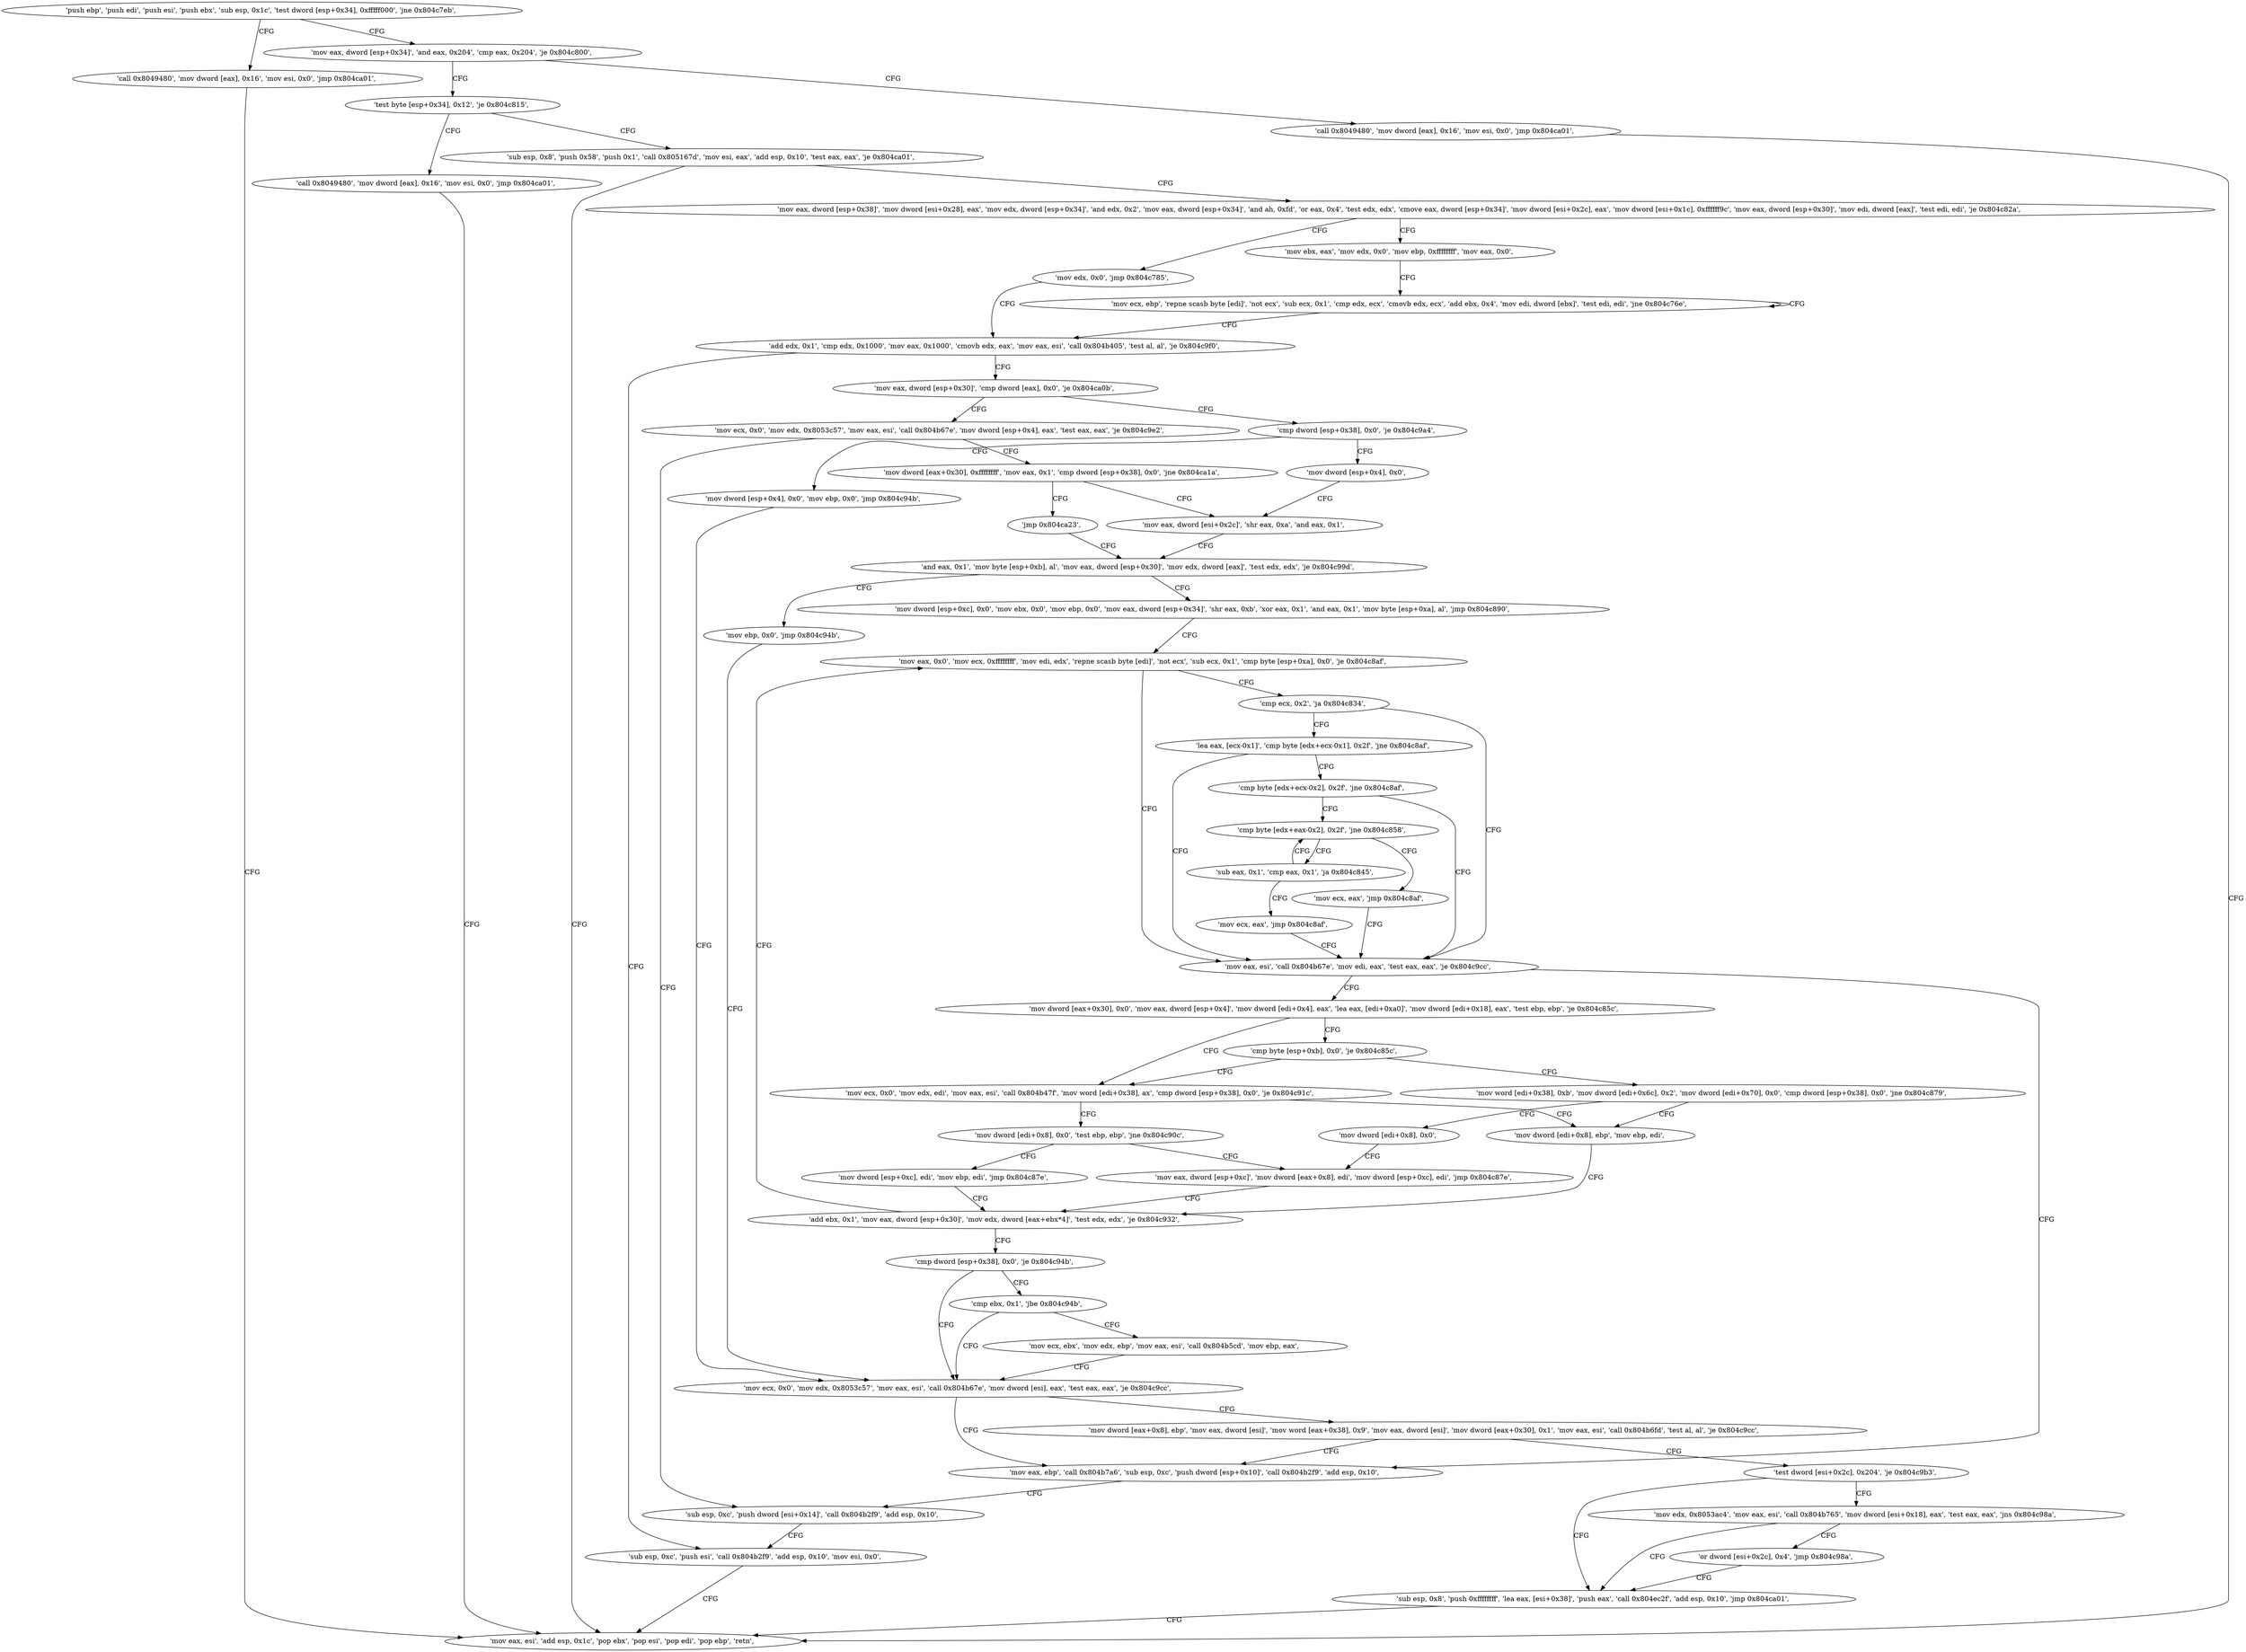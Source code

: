 digraph "func" {
"134530777" [label = "'push ebp', 'push edi', 'push esi', 'push ebx', 'sub esp, 0x1c', 'test dword [esp+0x34], 0xfffff000', 'jne 0x804c7eb', " ]
"134531051" [label = "'call 0x8049480', 'mov dword [eax], 0x16', 'mov esi, 0x0', 'jmp 0x804ca01', " ]
"134530798" [label = "'mov eax, dword [esp+0x34]', 'and eax, 0x204', 'cmp eax, 0x204', 'je 0x804c800', " ]
"134531585" [label = "'mov eax, esi', 'add esp, 0x1c', 'pop ebx', 'pop esi', 'pop edi', 'pop ebp', 'retn', " ]
"134531072" [label = "'call 0x8049480', 'mov dword [eax], 0x16', 'mov esi, 0x0', 'jmp 0x804ca01', " ]
"134530818" [label = "'test byte [esp+0x34], 0x12', 'je 0x804c815', " ]
"134531093" [label = "'call 0x8049480', 'mov dword [eax], 0x16', 'mov esi, 0x0', 'jmp 0x804ca01', " ]
"134530829" [label = "'sub esp, 0x8', 'push 0x58', 'push 0x1', 'call 0x805167d', 'mov esi, eax', 'add esp, 0x10', 'test eax, eax', 'je 0x804ca01', " ]
"134530854" [label = "'mov eax, dword [esp+0x38]', 'mov dword [esi+0x28], eax', 'mov edx, dword [esp+0x34]', 'and edx, 0x2', 'mov eax, dword [esp+0x34]', 'and ah, 0xfd', 'or eax, 0x4', 'test edx, edx', 'cmove eax, dword [esp+0x34]', 'mov dword [esi+0x2c], eax', 'mov dword [esi+0x1c], 0xffffff9c', 'mov eax, dword [esp+0x30]', 'mov edi, dword [eax]', 'test edi, edi', 'je 0x804c82a', " ]
"134531114" [label = "'mov edx, 0x0', 'jmp 0x804c785', " ]
"134530909" [label = "'mov ebx, eax', 'mov edx, 0x0', 'mov ebp, 0xffffffff', 'mov eax, 0x0', " ]
"134530949" [label = "'add edx, 0x1', 'cmp edx, 0x1000', 'mov eax, 0x1000', 'cmovb edx, eax', 'mov eax, esi', 'call 0x804b405', 'test al, al', 'je 0x804c9f0', " ]
"134530926" [label = "'mov ecx, ebp', 'repne scasb byte [edi]', 'not ecx', 'sub ecx, 0x1', 'cmp edx, ecx', 'cmovb edx, ecx', 'add ebx, 0x4', 'mov edi, dword [ebx]', 'test edi, edi', 'jne 0x804c76e', " ]
"134531568" [label = "'sub esp, 0xc', 'push esi', 'call 0x804b2f9', 'add esp, 0x10', 'mov esi, 0x0', " ]
"134530981" [label = "'mov eax, dword [esp+0x30]', 'cmp dword [eax], 0x0', 'je 0x804ca0b', " ]
"134531595" [label = "'cmp dword [esp+0x38], 0x0', 'je 0x804c9a4', " ]
"134530994" [label = "'mov ecx, 0x0', 'mov edx, 0x8053c57', 'mov eax, esi', 'call 0x804b67e', 'mov dword [esp+0x4], eax', 'test eax, eax', 'je 0x804c9e2', " ]
"134531492" [label = "'mov dword [esp+0x4], 0x0', 'mov ebp, 0x0', 'jmp 0x804c94b', " ]
"134531602" [label = "'mov dword [esp+0x4], 0x0', " ]
"134531554" [label = "'sub esp, 0xc', 'push dword [esi+0x14]', 'call 0x804b2f9', 'add esp, 0x10', " ]
"134531023" [label = "'mov dword [eax+0x30], 0xffffffff', 'mov eax, 0x1', 'cmp dword [esp+0x38], 0x0', 'jne 0x804ca1a', " ]
"134531403" [label = "'mov ecx, 0x0', 'mov edx, 0x8053c57', 'mov eax, esi', 'call 0x804b67e', 'mov dword [esi], eax', 'test eax, eax', 'je 0x804c9cc', " ]
"134531610" [label = "'mov eax, dword [esi+0x2c]', 'shr eax, 0xa', 'and eax, 0x1', " ]
"134531046" [label = "'jmp 0x804ca23', " ]
"134531532" [label = "'mov eax, ebp', 'call 0x804b7a6', 'sub esp, 0xc', 'push dword [esp+0x10]', 'call 0x804b2f9', 'add esp, 0x10', " ]
"134531426" [label = "'mov dword [eax+0x8], ebp', 'mov eax, dword [esi]', 'mov word [eax+0x38], 0x9', 'mov eax, dword [esi]', 'mov dword [eax+0x30], 0x1', 'mov eax, esi', 'call 0x804b6fd', 'test al, al', 'je 0x804c9cc', " ]
"134531485" [label = "'mov ebp, 0x0', 'jmp 0x804c94b', " ]
"134531640" [label = "'mov dword [esp+0xc], 0x0', 'mov ebx, 0x0', 'mov ebp, 0x0', 'mov eax, dword [esp+0x34]', 'shr eax, 0xb', 'xor eax, 0x1', 'and eax, 0x1', 'mov byte [esp+0xa], al', 'jmp 0x804c890', " ]
"134531216" [label = "'mov eax, 0x0', 'mov ecx, 0xffffffff', 'mov edi, edx', 'repne scasb byte [edi]', 'not ecx', 'sub ecx, 0x1', 'cmp byte [esp+0xa], 0x0', 'je 0x804c8af', " ]
"134531619" [label = "'and eax, 0x1', 'mov byte [esp+0xb], al', 'mov eax, dword [esp+0x30]', 'mov edx, dword [eax]', 'test edx, edx', 'je 0x804c99d', " ]
"134531457" [label = "'test dword [esi+0x2c], 0x204', 'je 0x804c9b3', " ]
"134531247" [label = "'mov eax, esi', 'call 0x804b67e', 'mov edi, eax', 'test eax, eax', 'je 0x804c9cc', " ]
"134531242" [label = "'cmp ecx, 0x2', 'ja 0x804c834', " ]
"134531507" [label = "'mov edx, 0x8053ac4', 'mov eax, esi', 'call 0x804b765', 'mov dword [esi+0x18], eax', 'test eax, eax', 'jns 0x804c98a', " ]
"134531466" [label = "'sub esp, 0x8', 'push 0xffffffff', 'lea eax, [esi+0x38]', 'push eax', 'call 0x804ec2f', 'add esp, 0x10', 'jmp 0x804ca01', " ]
"134531264" [label = "'mov dword [eax+0x30], 0x0', 'mov eax, dword [esp+0x4]', 'mov dword [edi+0x4], eax', 'lea eax, [edi+0xa0]', 'mov dword [edi+0x18], eax', 'test ebp, ebp', 'je 0x804c85c', " ]
"134531124" [label = "'lea eax, [ecx-0x1]', 'cmp byte [edx+ecx-0x1], 0x2f', 'jne 0x804c8af', " ]
"134531526" [label = "'or dword [esi+0x2c], 0x4', 'jmp 0x804c98a', " ]
"134531164" [label = "'mov ecx, 0x0', 'mov edx, edi', 'mov eax, esi', 'call 0x804b47f', 'mov word [edi+0x38], ax', 'cmp dword [esp+0x38], 0x0', 'je 0x804c91c', " ]
"134531291" [label = "'cmp byte [esp+0xb], 0x0', 'je 0x804c85c', " ]
"134531134" [label = "'cmp byte [edx+ecx-0x2], 0x2f', 'jne 0x804c8af', " ]
"134531356" [label = "'mov dword [edi+0x8], 0x0', 'test ebp, ebp', 'jne 0x804c90c', " ]
"134531193" [label = "'mov dword [edi+0x8], ebp', 'mov ebp, edi', " ]
"134531302" [label = "'mov word [edi+0x38], 0xb', 'mov dword [edi+0x6c], 0x2', 'mov dword [edi+0x70], 0x0', 'cmp dword [esp+0x38], 0x0', 'jne 0x804c879', " ]
"134531141" [label = "'cmp byte [edx+eax-0x2], 0x2f', 'jne 0x804c858', " ]
"134531340" [label = "'mov eax, dword [esp+0xc]', 'mov dword [eax+0x8], edi', 'mov dword [esp+0xc], edi', 'jmp 0x804c87e', " ]
"134531367" [label = "'mov dword [esp+0xc], edi', 'mov ebp, edi', 'jmp 0x804c87e', " ]
"134531198" [label = "'add ebx, 0x1', 'mov eax, dword [esp+0x30]', 'mov edx, dword [eax+ebx*4]', 'test edx, edx', 'je 0x804c932', " ]
"134531333" [label = "'mov dword [edi+0x8], 0x0', " ]
"134531160" [label = "'mov ecx, eax', 'jmp 0x804c8af', " ]
"134531148" [label = "'sub eax, 0x1', 'cmp eax, 0x1', 'ja 0x804c845', " ]
"134531378" [label = "'cmp dword [esp+0x38], 0x0', 'je 0x804c94b', " ]
"134531385" [label = "'cmp ebx, 0x1', 'jbe 0x804c94b', " ]
"134531156" [label = "'mov ecx, eax', 'jmp 0x804c8af', " ]
"134531390" [label = "'mov ecx, ebx', 'mov edx, ebp', 'mov eax, esi', 'call 0x804b5cd', 'mov ebp, eax', " ]
"134530777" -> "134531051" [ label = "CFG" ]
"134530777" -> "134530798" [ label = "CFG" ]
"134531051" -> "134531585" [ label = "CFG" ]
"134530798" -> "134531072" [ label = "CFG" ]
"134530798" -> "134530818" [ label = "CFG" ]
"134531072" -> "134531585" [ label = "CFG" ]
"134530818" -> "134531093" [ label = "CFG" ]
"134530818" -> "134530829" [ label = "CFG" ]
"134531093" -> "134531585" [ label = "CFG" ]
"134530829" -> "134531585" [ label = "CFG" ]
"134530829" -> "134530854" [ label = "CFG" ]
"134530854" -> "134531114" [ label = "CFG" ]
"134530854" -> "134530909" [ label = "CFG" ]
"134531114" -> "134530949" [ label = "CFG" ]
"134530909" -> "134530926" [ label = "CFG" ]
"134530949" -> "134531568" [ label = "CFG" ]
"134530949" -> "134530981" [ label = "CFG" ]
"134530926" -> "134530926" [ label = "CFG" ]
"134530926" -> "134530949" [ label = "CFG" ]
"134531568" -> "134531585" [ label = "CFG" ]
"134530981" -> "134531595" [ label = "CFG" ]
"134530981" -> "134530994" [ label = "CFG" ]
"134531595" -> "134531492" [ label = "CFG" ]
"134531595" -> "134531602" [ label = "CFG" ]
"134530994" -> "134531554" [ label = "CFG" ]
"134530994" -> "134531023" [ label = "CFG" ]
"134531492" -> "134531403" [ label = "CFG" ]
"134531602" -> "134531610" [ label = "CFG" ]
"134531554" -> "134531568" [ label = "CFG" ]
"134531023" -> "134531610" [ label = "CFG" ]
"134531023" -> "134531046" [ label = "CFG" ]
"134531403" -> "134531532" [ label = "CFG" ]
"134531403" -> "134531426" [ label = "CFG" ]
"134531610" -> "134531619" [ label = "CFG" ]
"134531046" -> "134531619" [ label = "CFG" ]
"134531532" -> "134531554" [ label = "CFG" ]
"134531426" -> "134531532" [ label = "CFG" ]
"134531426" -> "134531457" [ label = "CFG" ]
"134531485" -> "134531403" [ label = "CFG" ]
"134531640" -> "134531216" [ label = "CFG" ]
"134531216" -> "134531247" [ label = "CFG" ]
"134531216" -> "134531242" [ label = "CFG" ]
"134531619" -> "134531485" [ label = "CFG" ]
"134531619" -> "134531640" [ label = "CFG" ]
"134531457" -> "134531507" [ label = "CFG" ]
"134531457" -> "134531466" [ label = "CFG" ]
"134531247" -> "134531532" [ label = "CFG" ]
"134531247" -> "134531264" [ label = "CFG" ]
"134531242" -> "134531124" [ label = "CFG" ]
"134531242" -> "134531247" [ label = "CFG" ]
"134531507" -> "134531466" [ label = "CFG" ]
"134531507" -> "134531526" [ label = "CFG" ]
"134531466" -> "134531585" [ label = "CFG" ]
"134531264" -> "134531164" [ label = "CFG" ]
"134531264" -> "134531291" [ label = "CFG" ]
"134531124" -> "134531247" [ label = "CFG" ]
"134531124" -> "134531134" [ label = "CFG" ]
"134531526" -> "134531466" [ label = "CFG" ]
"134531164" -> "134531356" [ label = "CFG" ]
"134531164" -> "134531193" [ label = "CFG" ]
"134531291" -> "134531164" [ label = "CFG" ]
"134531291" -> "134531302" [ label = "CFG" ]
"134531134" -> "134531247" [ label = "CFG" ]
"134531134" -> "134531141" [ label = "CFG" ]
"134531356" -> "134531340" [ label = "CFG" ]
"134531356" -> "134531367" [ label = "CFG" ]
"134531193" -> "134531198" [ label = "CFG" ]
"134531302" -> "134531193" [ label = "CFG" ]
"134531302" -> "134531333" [ label = "CFG" ]
"134531141" -> "134531160" [ label = "CFG" ]
"134531141" -> "134531148" [ label = "CFG" ]
"134531340" -> "134531198" [ label = "CFG" ]
"134531367" -> "134531198" [ label = "CFG" ]
"134531198" -> "134531378" [ label = "CFG" ]
"134531198" -> "134531216" [ label = "CFG" ]
"134531333" -> "134531340" [ label = "CFG" ]
"134531160" -> "134531247" [ label = "CFG" ]
"134531148" -> "134531141" [ label = "CFG" ]
"134531148" -> "134531156" [ label = "CFG" ]
"134531378" -> "134531403" [ label = "CFG" ]
"134531378" -> "134531385" [ label = "CFG" ]
"134531385" -> "134531403" [ label = "CFG" ]
"134531385" -> "134531390" [ label = "CFG" ]
"134531156" -> "134531247" [ label = "CFG" ]
"134531390" -> "134531403" [ label = "CFG" ]
}
